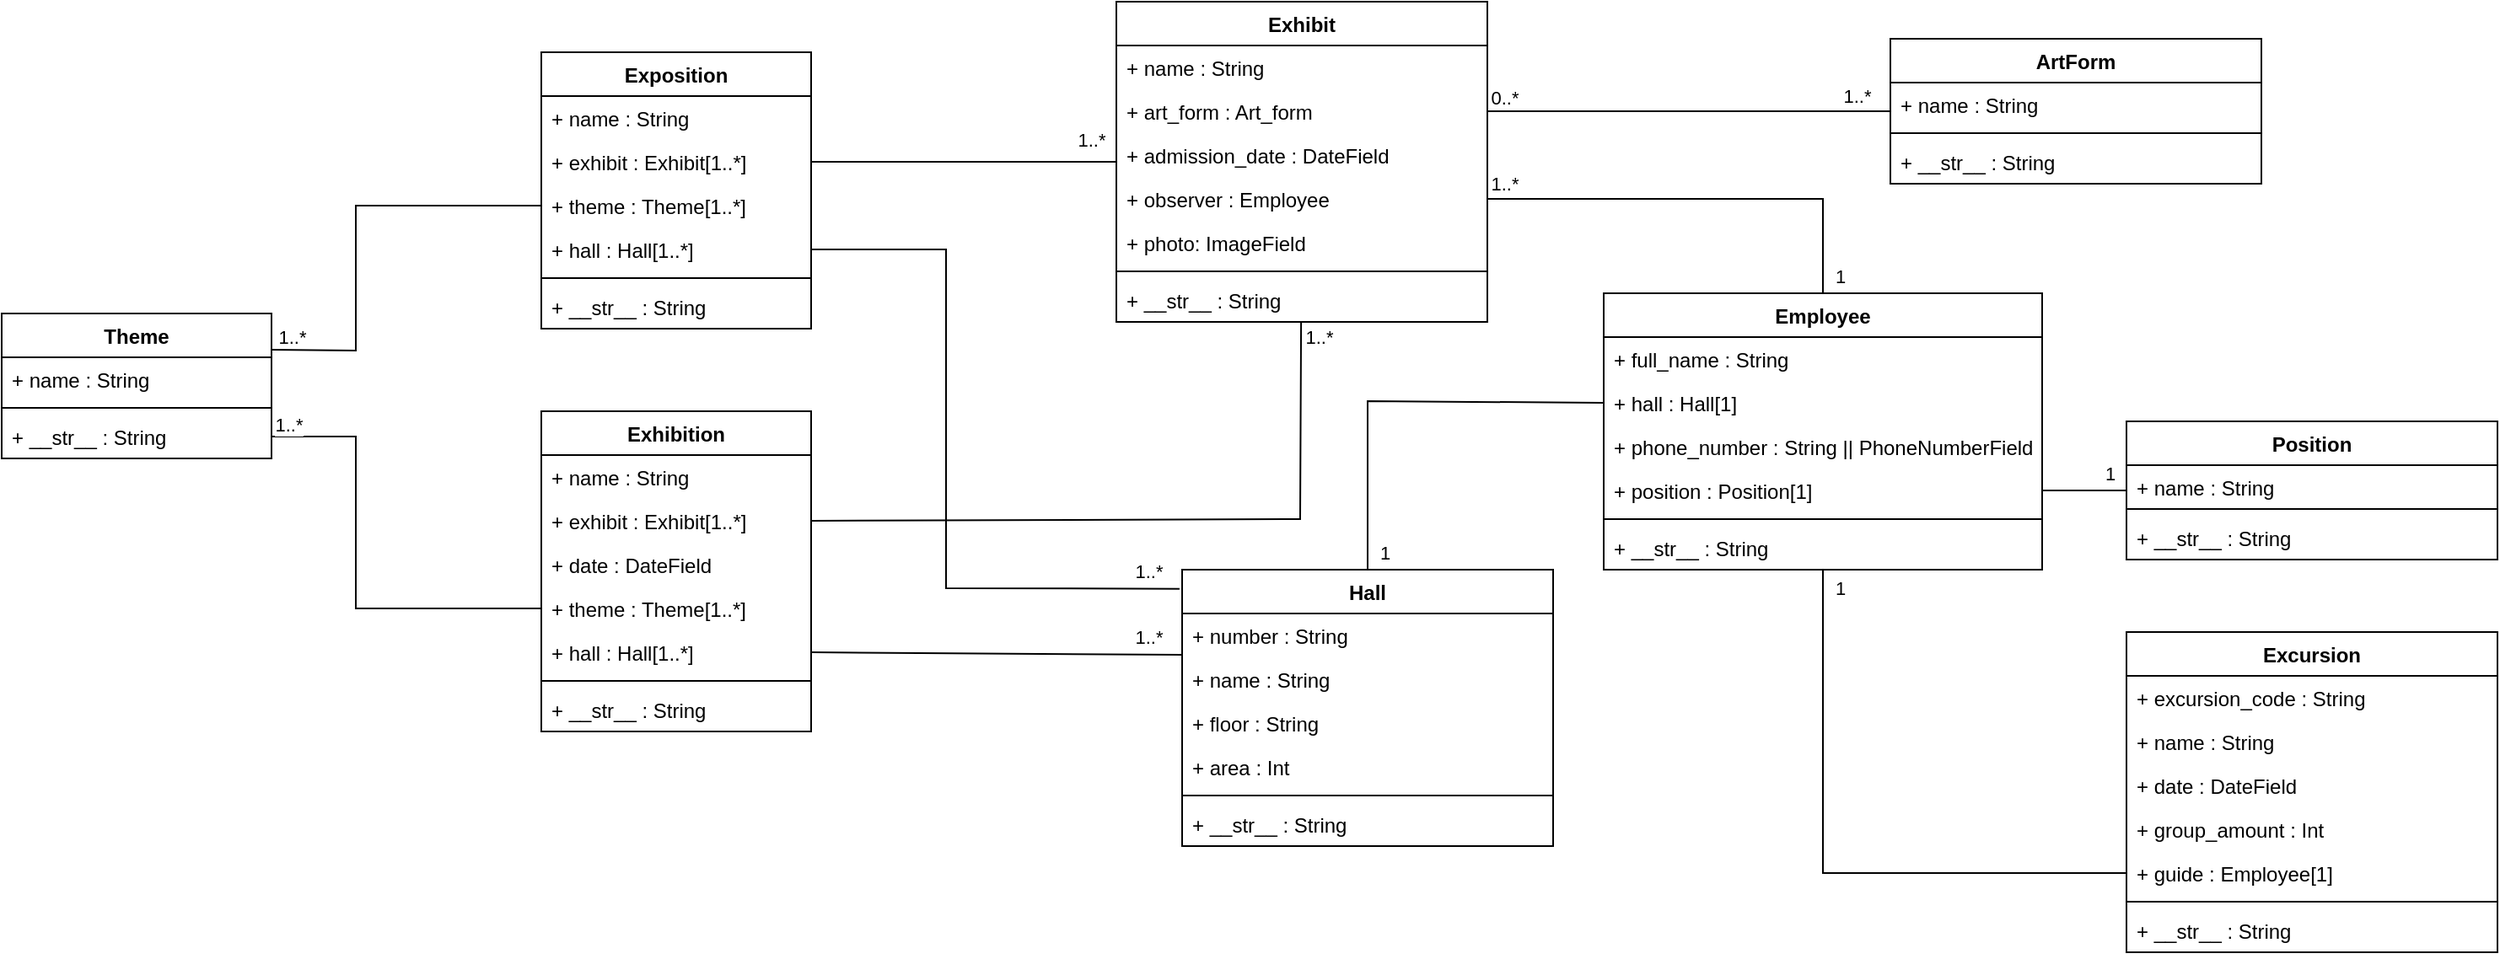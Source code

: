 <mxfile version="21.1.2" type="device">
  <diagram id="C5RBs43oDa-KdzZeNtuy" name="Page-1">
    <mxGraphModel dx="2219" dy="514" grid="1" gridSize="10" guides="1" tooltips="1" connect="1" arrows="1" fold="1" page="1" pageScale="1" pageWidth="827" pageHeight="1169" math="0" shadow="0">
      <root>
        <mxCell id="WIyWlLk6GJQsqaUBKTNV-0" />
        <mxCell id="WIyWlLk6GJQsqaUBKTNV-1" parent="WIyWlLk6GJQsqaUBKTNV-0" />
        <mxCell id="G2lNMbWsylCMw-MZikfE-0" value="Exhibit" style="swimlane;fontStyle=1;align=center;verticalAlign=top;childLayout=stackLayout;horizontal=1;startSize=26;horizontalStack=0;resizeParent=1;resizeParentMax=0;resizeLast=0;collapsible=1;marginBottom=0;whiteSpace=wrap;html=1;" vertex="1" parent="WIyWlLk6GJQsqaUBKTNV-1">
          <mxGeometry x="21" y="13" width="220" height="190" as="geometry" />
        </mxCell>
        <mxCell id="G2lNMbWsylCMw-MZikfE-1" value="+ name : String" style="text;strokeColor=none;fillColor=none;align=left;verticalAlign=top;spacingLeft=4;spacingRight=4;overflow=hidden;rotatable=0;points=[[0,0.5],[1,0.5]];portConstraint=eastwest;whiteSpace=wrap;html=1;" vertex="1" parent="G2lNMbWsylCMw-MZikfE-0">
          <mxGeometry y="26" width="220" height="26" as="geometry" />
        </mxCell>
        <mxCell id="G2lNMbWsylCMw-MZikfE-4" value="+ art_form : Art_form" style="text;strokeColor=none;fillColor=none;align=left;verticalAlign=top;spacingLeft=4;spacingRight=4;overflow=hidden;rotatable=0;points=[[0,0.5],[1,0.5]];portConstraint=eastwest;whiteSpace=wrap;html=1;" vertex="1" parent="G2lNMbWsylCMw-MZikfE-0">
          <mxGeometry y="52" width="220" height="26" as="geometry" />
        </mxCell>
        <mxCell id="G2lNMbWsylCMw-MZikfE-5" value="+ admission_date : DateField" style="text;strokeColor=none;fillColor=none;align=left;verticalAlign=top;spacingLeft=4;spacingRight=4;overflow=hidden;rotatable=0;points=[[0,0.5],[1,0.5]];portConstraint=eastwest;whiteSpace=wrap;html=1;" vertex="1" parent="G2lNMbWsylCMw-MZikfE-0">
          <mxGeometry y="78" width="220" height="26" as="geometry" />
        </mxCell>
        <mxCell id="G2lNMbWsylCMw-MZikfE-6" value="+&amp;nbsp;observer : Employee" style="text;strokeColor=none;fillColor=none;align=left;verticalAlign=top;spacingLeft=4;spacingRight=4;overflow=hidden;rotatable=0;points=[[0,0.5],[1,0.5]];portConstraint=eastwest;whiteSpace=wrap;html=1;" vertex="1" parent="G2lNMbWsylCMw-MZikfE-0">
          <mxGeometry y="104" width="220" height="26" as="geometry" />
        </mxCell>
        <mxCell id="G2lNMbWsylCMw-MZikfE-82" value="+ photo: ImageField" style="text;strokeColor=none;fillColor=none;align=left;verticalAlign=top;spacingLeft=4;spacingRight=4;overflow=hidden;rotatable=0;points=[[0,0.5],[1,0.5]];portConstraint=eastwest;whiteSpace=wrap;html=1;" vertex="1" parent="G2lNMbWsylCMw-MZikfE-0">
          <mxGeometry y="130" width="220" height="26" as="geometry" />
        </mxCell>
        <mxCell id="G2lNMbWsylCMw-MZikfE-2" value="" style="line;strokeWidth=1;fillColor=none;align=left;verticalAlign=middle;spacingTop=-1;spacingLeft=3;spacingRight=3;rotatable=0;labelPosition=right;points=[];portConstraint=eastwest;strokeColor=inherit;" vertex="1" parent="G2lNMbWsylCMw-MZikfE-0">
          <mxGeometry y="156" width="220" height="8" as="geometry" />
        </mxCell>
        <mxCell id="G2lNMbWsylCMw-MZikfE-3" value="+ __str__ : String" style="text;strokeColor=none;fillColor=none;align=left;verticalAlign=top;spacingLeft=4;spacingRight=4;overflow=hidden;rotatable=0;points=[[0,0.5],[1,0.5]];portConstraint=eastwest;whiteSpace=wrap;html=1;" vertex="1" parent="G2lNMbWsylCMw-MZikfE-0">
          <mxGeometry y="164" width="220" height="26" as="geometry" />
        </mxCell>
        <mxCell id="G2lNMbWsylCMw-MZikfE-7" value="Employee" style="swimlane;fontStyle=1;align=center;verticalAlign=top;childLayout=stackLayout;horizontal=1;startSize=26;horizontalStack=0;resizeParent=1;resizeParentMax=0;resizeLast=0;collapsible=1;marginBottom=0;whiteSpace=wrap;html=1;" vertex="1" parent="WIyWlLk6GJQsqaUBKTNV-1">
          <mxGeometry x="310" y="186" width="260" height="164" as="geometry" />
        </mxCell>
        <mxCell id="G2lNMbWsylCMw-MZikfE-8" value="+ full_name : String" style="text;strokeColor=none;fillColor=none;align=left;verticalAlign=top;spacingLeft=4;spacingRight=4;overflow=hidden;rotatable=0;points=[[0,0.5],[1,0.5]];portConstraint=eastwest;whiteSpace=wrap;html=1;" vertex="1" parent="G2lNMbWsylCMw-MZikfE-7">
          <mxGeometry y="26" width="260" height="26" as="geometry" />
        </mxCell>
        <mxCell id="G2lNMbWsylCMw-MZikfE-9" value="+ hall : Hall[1]" style="text;strokeColor=none;fillColor=none;align=left;verticalAlign=top;spacingLeft=4;spacingRight=4;overflow=hidden;rotatable=0;points=[[0,0.5],[1,0.5]];portConstraint=eastwest;whiteSpace=wrap;html=1;" vertex="1" parent="G2lNMbWsylCMw-MZikfE-7">
          <mxGeometry y="52" width="260" height="26" as="geometry" />
        </mxCell>
        <mxCell id="G2lNMbWsylCMw-MZikfE-10" value="+ phone_number : String ||&amp;nbsp;PhoneNumberField" style="text;strokeColor=none;fillColor=none;align=left;verticalAlign=top;spacingLeft=4;spacingRight=4;overflow=hidden;rotatable=0;points=[[0,0.5],[1,0.5]];portConstraint=eastwest;whiteSpace=wrap;html=1;" vertex="1" parent="G2lNMbWsylCMw-MZikfE-7">
          <mxGeometry y="78" width="260" height="26" as="geometry" />
        </mxCell>
        <mxCell id="G2lNMbWsylCMw-MZikfE-11" value="+ position : Position[1]" style="text;strokeColor=none;fillColor=none;align=left;verticalAlign=top;spacingLeft=4;spacingRight=4;overflow=hidden;rotatable=0;points=[[0,0.5],[1,0.5]];portConstraint=eastwest;whiteSpace=wrap;html=1;" vertex="1" parent="G2lNMbWsylCMw-MZikfE-7">
          <mxGeometry y="104" width="260" height="26" as="geometry" />
        </mxCell>
        <mxCell id="G2lNMbWsylCMw-MZikfE-12" value="" style="line;strokeWidth=1;fillColor=none;align=left;verticalAlign=middle;spacingTop=-1;spacingLeft=3;spacingRight=3;rotatable=0;labelPosition=right;points=[];portConstraint=eastwest;strokeColor=inherit;" vertex="1" parent="G2lNMbWsylCMw-MZikfE-7">
          <mxGeometry y="130" width="260" height="8" as="geometry" />
        </mxCell>
        <mxCell id="G2lNMbWsylCMw-MZikfE-13" value="+ __str__ : String" style="text;strokeColor=none;fillColor=none;align=left;verticalAlign=top;spacingLeft=4;spacingRight=4;overflow=hidden;rotatable=0;points=[[0,0.5],[1,0.5]];portConstraint=eastwest;whiteSpace=wrap;html=1;" vertex="1" parent="G2lNMbWsylCMw-MZikfE-7">
          <mxGeometry y="138" width="260" height="26" as="geometry" />
        </mxCell>
        <mxCell id="G2lNMbWsylCMw-MZikfE-14" value="Hall" style="swimlane;fontStyle=1;align=center;verticalAlign=top;childLayout=stackLayout;horizontal=1;startSize=26;horizontalStack=0;resizeParent=1;resizeParentMax=0;resizeLast=0;collapsible=1;marginBottom=0;whiteSpace=wrap;html=1;" vertex="1" parent="WIyWlLk6GJQsqaUBKTNV-1">
          <mxGeometry x="60" y="350" width="220" height="164" as="geometry" />
        </mxCell>
        <mxCell id="G2lNMbWsylCMw-MZikfE-16" value="+ number : String" style="text;strokeColor=none;fillColor=none;align=left;verticalAlign=top;spacingLeft=4;spacingRight=4;overflow=hidden;rotatable=0;points=[[0,0.5],[1,0.5]];portConstraint=eastwest;whiteSpace=wrap;html=1;" vertex="1" parent="G2lNMbWsylCMw-MZikfE-14">
          <mxGeometry y="26" width="220" height="26" as="geometry" />
        </mxCell>
        <mxCell id="G2lNMbWsylCMw-MZikfE-15" value="+ name : String" style="text;strokeColor=none;fillColor=none;align=left;verticalAlign=top;spacingLeft=4;spacingRight=4;overflow=hidden;rotatable=0;points=[[0,0.5],[1,0.5]];portConstraint=eastwest;whiteSpace=wrap;html=1;" vertex="1" parent="G2lNMbWsylCMw-MZikfE-14">
          <mxGeometry y="52" width="220" height="26" as="geometry" />
        </mxCell>
        <mxCell id="G2lNMbWsylCMw-MZikfE-17" value="+ floor : String" style="text;strokeColor=none;fillColor=none;align=left;verticalAlign=top;spacingLeft=4;spacingRight=4;overflow=hidden;rotatable=0;points=[[0,0.5],[1,0.5]];portConstraint=eastwest;whiteSpace=wrap;html=1;" vertex="1" parent="G2lNMbWsylCMw-MZikfE-14">
          <mxGeometry y="78" width="220" height="26" as="geometry" />
        </mxCell>
        <mxCell id="G2lNMbWsylCMw-MZikfE-18" value="+&amp;nbsp;area : Int" style="text;strokeColor=none;fillColor=none;align=left;verticalAlign=top;spacingLeft=4;spacingRight=4;overflow=hidden;rotatable=0;points=[[0,0.5],[1,0.5]];portConstraint=eastwest;whiteSpace=wrap;html=1;" vertex="1" parent="G2lNMbWsylCMw-MZikfE-14">
          <mxGeometry y="104" width="220" height="26" as="geometry" />
        </mxCell>
        <mxCell id="G2lNMbWsylCMw-MZikfE-19" value="" style="line;strokeWidth=1;fillColor=none;align=left;verticalAlign=middle;spacingTop=-1;spacingLeft=3;spacingRight=3;rotatable=0;labelPosition=right;points=[];portConstraint=eastwest;strokeColor=inherit;" vertex="1" parent="G2lNMbWsylCMw-MZikfE-14">
          <mxGeometry y="130" width="220" height="8" as="geometry" />
        </mxCell>
        <mxCell id="G2lNMbWsylCMw-MZikfE-20" value="+ __str__ : String" style="text;strokeColor=none;fillColor=none;align=left;verticalAlign=top;spacingLeft=4;spacingRight=4;overflow=hidden;rotatable=0;points=[[0,0.5],[1,0.5]];portConstraint=eastwest;whiteSpace=wrap;html=1;" vertex="1" parent="G2lNMbWsylCMw-MZikfE-14">
          <mxGeometry y="138" width="220" height="26" as="geometry" />
        </mxCell>
        <mxCell id="G2lNMbWsylCMw-MZikfE-21" value="Excursion" style="swimlane;fontStyle=1;align=center;verticalAlign=top;childLayout=stackLayout;horizontal=1;startSize=26;horizontalStack=0;resizeParent=1;resizeParentMax=0;resizeLast=0;collapsible=1;marginBottom=0;whiteSpace=wrap;html=1;" vertex="1" parent="WIyWlLk6GJQsqaUBKTNV-1">
          <mxGeometry x="620" y="387" width="220" height="190" as="geometry" />
        </mxCell>
        <mxCell id="G2lNMbWsylCMw-MZikfE-22" value="+ excursion_code : String" style="text;strokeColor=none;fillColor=none;align=left;verticalAlign=top;spacingLeft=4;spacingRight=4;overflow=hidden;rotatable=0;points=[[0,0.5],[1,0.5]];portConstraint=eastwest;whiteSpace=wrap;html=1;" vertex="1" parent="G2lNMbWsylCMw-MZikfE-21">
          <mxGeometry y="26" width="220" height="26" as="geometry" />
        </mxCell>
        <mxCell id="G2lNMbWsylCMw-MZikfE-23" value="+ name : String" style="text;strokeColor=none;fillColor=none;align=left;verticalAlign=top;spacingLeft=4;spacingRight=4;overflow=hidden;rotatable=0;points=[[0,0.5],[1,0.5]];portConstraint=eastwest;whiteSpace=wrap;html=1;" vertex="1" parent="G2lNMbWsylCMw-MZikfE-21">
          <mxGeometry y="52" width="220" height="26" as="geometry" />
        </mxCell>
        <mxCell id="G2lNMbWsylCMw-MZikfE-24" value="+ date : DateField" style="text;strokeColor=none;fillColor=none;align=left;verticalAlign=top;spacingLeft=4;spacingRight=4;overflow=hidden;rotatable=0;points=[[0,0.5],[1,0.5]];portConstraint=eastwest;whiteSpace=wrap;html=1;" vertex="1" parent="G2lNMbWsylCMw-MZikfE-21">
          <mxGeometry y="78" width="220" height="26" as="geometry" />
        </mxCell>
        <mxCell id="G2lNMbWsylCMw-MZikfE-25" value="+ group_amount : Int" style="text;strokeColor=none;fillColor=none;align=left;verticalAlign=top;spacingLeft=4;spacingRight=4;overflow=hidden;rotatable=0;points=[[0,0.5],[1,0.5]];portConstraint=eastwest;whiteSpace=wrap;html=1;" vertex="1" parent="G2lNMbWsylCMw-MZikfE-21">
          <mxGeometry y="104" width="220" height="26" as="geometry" />
        </mxCell>
        <mxCell id="G2lNMbWsylCMw-MZikfE-103" value="+ guide : Employee[1]" style="text;strokeColor=none;fillColor=none;align=left;verticalAlign=top;spacingLeft=4;spacingRight=4;overflow=hidden;rotatable=0;points=[[0,0.5],[1,0.5]];portConstraint=eastwest;whiteSpace=wrap;html=1;" vertex="1" parent="G2lNMbWsylCMw-MZikfE-21">
          <mxGeometry y="130" width="220" height="26" as="geometry" />
        </mxCell>
        <mxCell id="G2lNMbWsylCMw-MZikfE-26" value="" style="line;strokeWidth=1;fillColor=none;align=left;verticalAlign=middle;spacingTop=-1;spacingLeft=3;spacingRight=3;rotatable=0;labelPosition=right;points=[];portConstraint=eastwest;strokeColor=inherit;" vertex="1" parent="G2lNMbWsylCMw-MZikfE-21">
          <mxGeometry y="156" width="220" height="8" as="geometry" />
        </mxCell>
        <mxCell id="G2lNMbWsylCMw-MZikfE-27" value="+ __str__ : String" style="text;strokeColor=none;fillColor=none;align=left;verticalAlign=top;spacingLeft=4;spacingRight=4;overflow=hidden;rotatable=0;points=[[0,0.5],[1,0.5]];portConstraint=eastwest;whiteSpace=wrap;html=1;" vertex="1" parent="G2lNMbWsylCMw-MZikfE-21">
          <mxGeometry y="164" width="220" height="26" as="geometry" />
        </mxCell>
        <mxCell id="G2lNMbWsylCMw-MZikfE-28" value="ArtForm" style="swimlane;fontStyle=1;align=center;verticalAlign=top;childLayout=stackLayout;horizontal=1;startSize=26;horizontalStack=0;resizeParent=1;resizeParentMax=0;resizeLast=0;collapsible=1;marginBottom=0;whiteSpace=wrap;html=1;" vertex="1" parent="WIyWlLk6GJQsqaUBKTNV-1">
          <mxGeometry x="480" y="35" width="220" height="86" as="geometry" />
        </mxCell>
        <mxCell id="G2lNMbWsylCMw-MZikfE-29" value="+ name : String" style="text;strokeColor=none;fillColor=none;align=left;verticalAlign=top;spacingLeft=4;spacingRight=4;overflow=hidden;rotatable=0;points=[[0,0.5],[1,0.5]];portConstraint=eastwest;whiteSpace=wrap;html=1;" vertex="1" parent="G2lNMbWsylCMw-MZikfE-28">
          <mxGeometry y="26" width="220" height="26" as="geometry" />
        </mxCell>
        <mxCell id="G2lNMbWsylCMw-MZikfE-33" value="" style="line;strokeWidth=1;fillColor=none;align=left;verticalAlign=middle;spacingTop=-1;spacingLeft=3;spacingRight=3;rotatable=0;labelPosition=right;points=[];portConstraint=eastwest;strokeColor=inherit;" vertex="1" parent="G2lNMbWsylCMw-MZikfE-28">
          <mxGeometry y="52" width="220" height="8" as="geometry" />
        </mxCell>
        <mxCell id="G2lNMbWsylCMw-MZikfE-34" value="+ __str__ : String" style="text;strokeColor=none;fillColor=none;align=left;verticalAlign=top;spacingLeft=4;spacingRight=4;overflow=hidden;rotatable=0;points=[[0,0.5],[1,0.5]];portConstraint=eastwest;whiteSpace=wrap;html=1;" vertex="1" parent="G2lNMbWsylCMw-MZikfE-28">
          <mxGeometry y="60" width="220" height="26" as="geometry" />
        </mxCell>
        <mxCell id="G2lNMbWsylCMw-MZikfE-35" value="Position" style="swimlane;fontStyle=1;align=center;verticalAlign=top;childLayout=stackLayout;horizontal=1;startSize=26;horizontalStack=0;resizeParent=1;resizeParentMax=0;resizeLast=0;collapsible=1;marginBottom=0;whiteSpace=wrap;html=1;" vertex="1" parent="WIyWlLk6GJQsqaUBKTNV-1">
          <mxGeometry x="620" y="262" width="220" height="82" as="geometry" />
        </mxCell>
        <mxCell id="G2lNMbWsylCMw-MZikfE-37" value="+ name : String" style="text;strokeColor=none;fillColor=none;align=left;verticalAlign=top;spacingLeft=4;spacingRight=4;overflow=hidden;rotatable=0;points=[[0,0.5],[1,0.5]];portConstraint=eastwest;whiteSpace=wrap;html=1;" vertex="1" parent="G2lNMbWsylCMw-MZikfE-35">
          <mxGeometry y="26" width="220" height="22" as="geometry" />
        </mxCell>
        <mxCell id="G2lNMbWsylCMw-MZikfE-40" value="" style="line;strokeWidth=1;fillColor=none;align=left;verticalAlign=middle;spacingTop=-1;spacingLeft=3;spacingRight=3;rotatable=0;labelPosition=right;points=[];portConstraint=eastwest;strokeColor=inherit;" vertex="1" parent="G2lNMbWsylCMw-MZikfE-35">
          <mxGeometry y="48" width="220" height="8" as="geometry" />
        </mxCell>
        <mxCell id="G2lNMbWsylCMw-MZikfE-41" value="+ __str__ : String" style="text;strokeColor=none;fillColor=none;align=left;verticalAlign=top;spacingLeft=4;spacingRight=4;overflow=hidden;rotatable=0;points=[[0,0.5],[1,0.5]];portConstraint=eastwest;whiteSpace=wrap;html=1;" vertex="1" parent="G2lNMbWsylCMw-MZikfE-35">
          <mxGeometry y="56" width="220" height="26" as="geometry" />
        </mxCell>
        <mxCell id="G2lNMbWsylCMw-MZikfE-42" value="" style="endArrow=none;html=1;rounded=0;exitX=1;exitY=0.5;exitDx=0;exitDy=0;" edge="1" parent="WIyWlLk6GJQsqaUBKTNV-1" source="G2lNMbWsylCMw-MZikfE-11" target="G2lNMbWsylCMw-MZikfE-35">
          <mxGeometry width="50" height="50" relative="1" as="geometry">
            <mxPoint x="640" y="230" as="sourcePoint" />
            <mxPoint x="690" y="180" as="targetPoint" />
          </mxGeometry>
        </mxCell>
        <mxCell id="G2lNMbWsylCMw-MZikfE-44" value="1" style="edgeLabel;html=1;align=center;verticalAlign=middle;resizable=0;points=[];" vertex="1" connectable="0" parent="G2lNMbWsylCMw-MZikfE-42">
          <mxGeometry x="0.634" y="1" relative="1" as="geometry">
            <mxPoint x="-1" y="-9" as="offset" />
          </mxGeometry>
        </mxCell>
        <mxCell id="G2lNMbWsylCMw-MZikfE-45" value="" style="endArrow=none;html=1;rounded=0;entryX=0;entryY=0.5;entryDx=0;entryDy=0;exitX=0.5;exitY=0;exitDx=0;exitDy=0;" edge="1" parent="WIyWlLk6GJQsqaUBKTNV-1" source="G2lNMbWsylCMw-MZikfE-14" target="G2lNMbWsylCMw-MZikfE-9">
          <mxGeometry width="50" height="50" relative="1" as="geometry">
            <mxPoint x="60" y="320" as="sourcePoint" />
            <mxPoint x="110" y="270" as="targetPoint" />
            <Array as="points">
              <mxPoint x="170" y="250" />
            </Array>
          </mxGeometry>
        </mxCell>
        <mxCell id="G2lNMbWsylCMw-MZikfE-49" value="1" style="edgeLabel;html=1;align=center;verticalAlign=middle;resizable=0;points=[];" vertex="1" connectable="0" parent="G2lNMbWsylCMw-MZikfE-45">
          <mxGeometry x="-0.915" y="1" relative="1" as="geometry">
            <mxPoint x="11" as="offset" />
          </mxGeometry>
        </mxCell>
        <mxCell id="G2lNMbWsylCMw-MZikfE-50" value="" style="endArrow=none;html=1;rounded=0;exitX=1;exitY=0.5;exitDx=0;exitDy=0;" edge="1" parent="WIyWlLk6GJQsqaUBKTNV-1" source="G2lNMbWsylCMw-MZikfE-6" target="G2lNMbWsylCMw-MZikfE-7">
          <mxGeometry width="50" height="50" relative="1" as="geometry">
            <mxPoint x="370" y="130" as="sourcePoint" />
            <mxPoint x="420" y="80" as="targetPoint" />
            <Array as="points">
              <mxPoint x="440" y="130" />
            </Array>
          </mxGeometry>
        </mxCell>
        <mxCell id="G2lNMbWsylCMw-MZikfE-101" value="1..*" style="edgeLabel;html=1;align=center;verticalAlign=middle;resizable=0;points=[];" vertex="1" connectable="0" parent="G2lNMbWsylCMw-MZikfE-50">
          <mxGeometry x="-0.924" y="1" relative="1" as="geometry">
            <mxPoint y="-8" as="offset" />
          </mxGeometry>
        </mxCell>
        <mxCell id="G2lNMbWsylCMw-MZikfE-102" value="1" style="edgeLabel;html=1;align=center;verticalAlign=middle;resizable=0;points=[];" vertex="1" connectable="0" parent="G2lNMbWsylCMw-MZikfE-50">
          <mxGeometry x="0.92" relative="1" as="geometry">
            <mxPoint x="10" as="offset" />
          </mxGeometry>
        </mxCell>
        <mxCell id="G2lNMbWsylCMw-MZikfE-51" value="" style="endArrow=none;html=1;rounded=0;exitX=1;exitY=0.5;exitDx=0;exitDy=0;" edge="1" parent="WIyWlLk6GJQsqaUBKTNV-1" source="G2lNMbWsylCMw-MZikfE-4" target="G2lNMbWsylCMw-MZikfE-28">
          <mxGeometry width="50" height="50" relative="1" as="geometry">
            <mxPoint x="390" y="90" as="sourcePoint" />
            <mxPoint x="440" y="40" as="targetPoint" />
          </mxGeometry>
        </mxCell>
        <mxCell id="G2lNMbWsylCMw-MZikfE-52" value="1..*" style="edgeLabel;html=1;align=center;verticalAlign=middle;resizable=0;points=[];" vertex="1" connectable="0" parent="G2lNMbWsylCMw-MZikfE-51">
          <mxGeometry x="0.901" relative="1" as="geometry">
            <mxPoint x="-8" y="-9" as="offset" />
          </mxGeometry>
        </mxCell>
        <mxCell id="G2lNMbWsylCMw-MZikfE-53" value="0..*" style="edgeLabel;html=1;align=center;verticalAlign=middle;resizable=0;points=[];" vertex="1" connectable="0" parent="G2lNMbWsylCMw-MZikfE-51">
          <mxGeometry x="-0.917" relative="1" as="geometry">
            <mxPoint y="-8" as="offset" />
          </mxGeometry>
        </mxCell>
        <mxCell id="G2lNMbWsylCMw-MZikfE-54" value="Exposition" style="swimlane;fontStyle=1;align=center;verticalAlign=top;childLayout=stackLayout;horizontal=1;startSize=26;horizontalStack=0;resizeParent=1;resizeParentMax=0;resizeLast=0;collapsible=1;marginBottom=0;whiteSpace=wrap;html=1;" vertex="1" parent="WIyWlLk6GJQsqaUBKTNV-1">
          <mxGeometry x="-320" y="43" width="160" height="164" as="geometry" />
        </mxCell>
        <mxCell id="G2lNMbWsylCMw-MZikfE-69" value="+ name : String" style="text;strokeColor=none;fillColor=none;align=left;verticalAlign=top;spacingLeft=4;spacingRight=4;overflow=hidden;rotatable=0;points=[[0,0.5],[1,0.5]];portConstraint=eastwest;whiteSpace=wrap;html=1;" vertex="1" parent="G2lNMbWsylCMw-MZikfE-54">
          <mxGeometry y="26" width="160" height="26" as="geometry" />
        </mxCell>
        <mxCell id="G2lNMbWsylCMw-MZikfE-83" value="+ exhibit :&amp;nbsp;Exhibit[1..*]" style="text;strokeColor=none;fillColor=none;align=left;verticalAlign=top;spacingLeft=4;spacingRight=4;overflow=hidden;rotatable=0;points=[[0,0.5],[1,0.5]];portConstraint=eastwest;whiteSpace=wrap;html=1;" vertex="1" parent="G2lNMbWsylCMw-MZikfE-54">
          <mxGeometry y="52" width="160" height="26" as="geometry" />
        </mxCell>
        <mxCell id="G2lNMbWsylCMw-MZikfE-74" value="+ theme : Theme[1..*]" style="text;strokeColor=none;fillColor=none;align=left;verticalAlign=top;spacingLeft=4;spacingRight=4;overflow=hidden;rotatable=0;points=[[0,0.5],[1,0.5]];portConstraint=eastwest;whiteSpace=wrap;html=1;" vertex="1" parent="G2lNMbWsylCMw-MZikfE-54">
          <mxGeometry y="78" width="160" height="26" as="geometry" />
        </mxCell>
        <mxCell id="G2lNMbWsylCMw-MZikfE-70" value="+ hall : Hall[1..*]" style="text;strokeColor=none;fillColor=none;align=left;verticalAlign=top;spacingLeft=4;spacingRight=4;overflow=hidden;rotatable=0;points=[[0,0.5],[1,0.5]];portConstraint=eastwest;whiteSpace=wrap;html=1;" vertex="1" parent="G2lNMbWsylCMw-MZikfE-54">
          <mxGeometry y="104" width="160" height="26" as="geometry" />
        </mxCell>
        <mxCell id="G2lNMbWsylCMw-MZikfE-56" value="" style="line;strokeWidth=1;fillColor=none;align=left;verticalAlign=middle;spacingTop=-1;spacingLeft=3;spacingRight=3;rotatable=0;labelPosition=right;points=[];portConstraint=eastwest;strokeColor=inherit;" vertex="1" parent="G2lNMbWsylCMw-MZikfE-54">
          <mxGeometry y="130" width="160" height="8" as="geometry" />
        </mxCell>
        <mxCell id="G2lNMbWsylCMw-MZikfE-81" value="+ __str__ : String" style="text;strokeColor=none;fillColor=none;align=left;verticalAlign=top;spacingLeft=4;spacingRight=4;overflow=hidden;rotatable=0;points=[[0,0.5],[1,0.5]];portConstraint=eastwest;whiteSpace=wrap;html=1;" vertex="1" parent="G2lNMbWsylCMw-MZikfE-54">
          <mxGeometry y="138" width="160" height="26" as="geometry" />
        </mxCell>
        <mxCell id="G2lNMbWsylCMw-MZikfE-58" value="Exhibition" style="swimlane;fontStyle=1;align=center;verticalAlign=top;childLayout=stackLayout;horizontal=1;startSize=26;horizontalStack=0;resizeParent=1;resizeParentMax=0;resizeLast=0;collapsible=1;marginBottom=0;whiteSpace=wrap;html=1;" vertex="1" parent="WIyWlLk6GJQsqaUBKTNV-1">
          <mxGeometry x="-320" y="256" width="160" height="190" as="geometry" />
        </mxCell>
        <mxCell id="G2lNMbWsylCMw-MZikfE-71" value="+ name : String" style="text;strokeColor=none;fillColor=none;align=left;verticalAlign=top;spacingLeft=4;spacingRight=4;overflow=hidden;rotatable=0;points=[[0,0.5],[1,0.5]];portConstraint=eastwest;whiteSpace=wrap;html=1;" vertex="1" parent="G2lNMbWsylCMw-MZikfE-58">
          <mxGeometry y="26" width="160" height="26" as="geometry" />
        </mxCell>
        <mxCell id="G2lNMbWsylCMw-MZikfE-85" value="+ exhibit :&amp;nbsp;Exhibit[1..*]" style="text;strokeColor=none;fillColor=none;align=left;verticalAlign=top;spacingLeft=4;spacingRight=4;overflow=hidden;rotatable=0;points=[[0,0.5],[1,0.5]];portConstraint=eastwest;whiteSpace=wrap;html=1;" vertex="1" parent="G2lNMbWsylCMw-MZikfE-58">
          <mxGeometry y="52" width="160" height="26" as="geometry" />
        </mxCell>
        <mxCell id="G2lNMbWsylCMw-MZikfE-73" value="+ date : DateField" style="text;strokeColor=none;fillColor=none;align=left;verticalAlign=top;spacingLeft=4;spacingRight=4;overflow=hidden;rotatable=0;points=[[0,0.5],[1,0.5]];portConstraint=eastwest;whiteSpace=wrap;html=1;" vertex="1" parent="G2lNMbWsylCMw-MZikfE-58">
          <mxGeometry y="78" width="160" height="26" as="geometry" />
        </mxCell>
        <mxCell id="G2lNMbWsylCMw-MZikfE-75" value="+ theme : Theme[1..*]" style="text;strokeColor=none;fillColor=none;align=left;verticalAlign=top;spacingLeft=4;spacingRight=4;overflow=hidden;rotatable=0;points=[[0,0.5],[1,0.5]];portConstraint=eastwest;whiteSpace=wrap;html=1;" vertex="1" parent="G2lNMbWsylCMw-MZikfE-58">
          <mxGeometry y="104" width="160" height="26" as="geometry" />
        </mxCell>
        <mxCell id="G2lNMbWsylCMw-MZikfE-72" value="+ hall : Hall[1..*]" style="text;strokeColor=none;fillColor=none;align=left;verticalAlign=top;spacingLeft=4;spacingRight=4;overflow=hidden;rotatable=0;points=[[0,0.5],[1,0.5]];portConstraint=eastwest;whiteSpace=wrap;html=1;" vertex="1" parent="G2lNMbWsylCMw-MZikfE-58">
          <mxGeometry y="130" width="160" height="26" as="geometry" />
        </mxCell>
        <mxCell id="G2lNMbWsylCMw-MZikfE-60" value="" style="line;strokeWidth=1;fillColor=none;align=left;verticalAlign=middle;spacingTop=-1;spacingLeft=3;spacingRight=3;rotatable=0;labelPosition=right;points=[];portConstraint=eastwest;strokeColor=inherit;" vertex="1" parent="G2lNMbWsylCMw-MZikfE-58">
          <mxGeometry y="156" width="160" height="8" as="geometry" />
        </mxCell>
        <mxCell id="G2lNMbWsylCMw-MZikfE-63" value="+ __str__ : String" style="text;strokeColor=none;fillColor=none;align=left;verticalAlign=top;spacingLeft=4;spacingRight=4;overflow=hidden;rotatable=0;points=[[0,0.5],[1,0.5]];portConstraint=eastwest;whiteSpace=wrap;html=1;" vertex="1" parent="G2lNMbWsylCMw-MZikfE-58">
          <mxGeometry y="164" width="160" height="26" as="geometry" />
        </mxCell>
        <mxCell id="G2lNMbWsylCMw-MZikfE-76" value="Theme" style="swimlane;fontStyle=1;align=center;verticalAlign=top;childLayout=stackLayout;horizontal=1;startSize=26;horizontalStack=0;resizeParent=1;resizeParentMax=0;resizeLast=0;collapsible=1;marginBottom=0;whiteSpace=wrap;html=1;" vertex="1" parent="WIyWlLk6GJQsqaUBKTNV-1">
          <mxGeometry x="-640" y="198" width="160" height="86" as="geometry" />
        </mxCell>
        <mxCell id="G2lNMbWsylCMw-MZikfE-80" value="+ name : String" style="text;strokeColor=none;fillColor=none;align=left;verticalAlign=top;spacingLeft=4;spacingRight=4;overflow=hidden;rotatable=0;points=[[0,0.5],[1,0.5]];portConstraint=eastwest;whiteSpace=wrap;html=1;" vertex="1" parent="G2lNMbWsylCMw-MZikfE-76">
          <mxGeometry y="26" width="160" height="26" as="geometry" />
        </mxCell>
        <mxCell id="G2lNMbWsylCMw-MZikfE-78" value="" style="line;strokeWidth=1;fillColor=none;align=left;verticalAlign=middle;spacingTop=-1;spacingLeft=3;spacingRight=3;rotatable=0;labelPosition=right;points=[];portConstraint=eastwest;strokeColor=inherit;" vertex="1" parent="G2lNMbWsylCMw-MZikfE-76">
          <mxGeometry y="52" width="160" height="8" as="geometry" />
        </mxCell>
        <mxCell id="G2lNMbWsylCMw-MZikfE-62" value="+ __str__ : String" style="text;strokeColor=none;fillColor=none;align=left;verticalAlign=top;spacingLeft=4;spacingRight=4;overflow=hidden;rotatable=0;points=[[0,0.5],[1,0.5]];portConstraint=eastwest;whiteSpace=wrap;html=1;" vertex="1" parent="G2lNMbWsylCMw-MZikfE-76">
          <mxGeometry y="60" width="160" height="26" as="geometry" />
        </mxCell>
        <mxCell id="G2lNMbWsylCMw-MZikfE-86" value="" style="endArrow=none;html=1;rounded=0;exitX=1;exitY=0.5;exitDx=0;exitDy=0;" edge="1" parent="WIyWlLk6GJQsqaUBKTNV-1" source="G2lNMbWsylCMw-MZikfE-85" target="G2lNMbWsylCMw-MZikfE-0">
          <mxGeometry width="50" height="50" relative="1" as="geometry">
            <mxPoint x="-70" y="280" as="sourcePoint" />
            <mxPoint x="-20" y="230" as="targetPoint" />
            <Array as="points">
              <mxPoint x="130" y="320" />
            </Array>
          </mxGeometry>
        </mxCell>
        <mxCell id="G2lNMbWsylCMw-MZikfE-95" value="1..*" style="edgeLabel;html=1;align=center;verticalAlign=middle;resizable=0;points=[];" vertex="1" connectable="0" parent="G2lNMbWsylCMw-MZikfE-86">
          <mxGeometry x="0.961" relative="1" as="geometry">
            <mxPoint x="10" y="1" as="offset" />
          </mxGeometry>
        </mxCell>
        <mxCell id="G2lNMbWsylCMw-MZikfE-87" value="" style="endArrow=none;html=1;rounded=0;exitX=1;exitY=0.5;exitDx=0;exitDy=0;" edge="1" parent="WIyWlLk6GJQsqaUBKTNV-1" source="G2lNMbWsylCMw-MZikfE-83" target="G2lNMbWsylCMw-MZikfE-0">
          <mxGeometry width="50" height="50" relative="1" as="geometry">
            <mxPoint x="-70" y="100" as="sourcePoint" />
            <mxPoint x="-20" y="50" as="targetPoint" />
          </mxGeometry>
        </mxCell>
        <mxCell id="G2lNMbWsylCMw-MZikfE-94" value="1..*" style="edgeLabel;html=1;align=center;verticalAlign=middle;resizable=0;points=[];" vertex="1" connectable="0" parent="G2lNMbWsylCMw-MZikfE-87">
          <mxGeometry x="0.835" relative="1" as="geometry">
            <mxPoint y="-13" as="offset" />
          </mxGeometry>
        </mxCell>
        <mxCell id="G2lNMbWsylCMw-MZikfE-90" value="" style="endArrow=none;html=1;rounded=0;exitX=1;exitY=0.5;exitDx=0;exitDy=0;entryX=-0.007;entryY=0.069;entryDx=0;entryDy=0;entryPerimeter=0;" edge="1" parent="WIyWlLk6GJQsqaUBKTNV-1" source="G2lNMbWsylCMw-MZikfE-70" target="G2lNMbWsylCMw-MZikfE-14">
          <mxGeometry width="50" height="50" relative="1" as="geometry">
            <mxPoint x="-100" y="90" as="sourcePoint" />
            <mxPoint x="20" y="440" as="targetPoint" />
            <Array as="points">
              <mxPoint x="-80" y="160" />
              <mxPoint x="-80" y="361" />
            </Array>
          </mxGeometry>
        </mxCell>
        <mxCell id="G2lNMbWsylCMw-MZikfE-92" value="1..*" style="edgeLabel;html=1;align=center;verticalAlign=middle;resizable=0;points=[];" vertex="1" connectable="0" parent="G2lNMbWsylCMw-MZikfE-90">
          <mxGeometry x="0.967" relative="1" as="geometry">
            <mxPoint x="-12" y="-11" as="offset" />
          </mxGeometry>
        </mxCell>
        <mxCell id="G2lNMbWsylCMw-MZikfE-91" value="" style="endArrow=none;html=1;rounded=0;exitX=1;exitY=0.5;exitDx=0;exitDy=0;entryX=0.001;entryY=0.944;entryDx=0;entryDy=0;entryPerimeter=0;" edge="1" parent="WIyWlLk6GJQsqaUBKTNV-1" source="G2lNMbWsylCMw-MZikfE-72" target="G2lNMbWsylCMw-MZikfE-16">
          <mxGeometry width="50" height="50" relative="1" as="geometry">
            <mxPoint x="-100" y="380" as="sourcePoint" />
            <mxPoint x="-50" y="330" as="targetPoint" />
          </mxGeometry>
        </mxCell>
        <mxCell id="G2lNMbWsylCMw-MZikfE-93" value="1..*" style="edgeLabel;html=1;align=center;verticalAlign=middle;resizable=0;points=[];" vertex="1" connectable="0" parent="G2lNMbWsylCMw-MZikfE-91">
          <mxGeometry x="0.902" y="1" relative="1" as="geometry">
            <mxPoint x="-10" y="-10" as="offset" />
          </mxGeometry>
        </mxCell>
        <mxCell id="G2lNMbWsylCMw-MZikfE-97" value="" style="endArrow=none;html=1;rounded=0;entryX=0;entryY=0.5;entryDx=0;entryDy=0;exitX=1;exitY=0.25;exitDx=0;exitDy=0;" edge="1" parent="WIyWlLk6GJQsqaUBKTNV-1" source="G2lNMbWsylCMw-MZikfE-76" target="G2lNMbWsylCMw-MZikfE-74">
          <mxGeometry width="50" height="50" relative="1" as="geometry">
            <mxPoint x="-470" y="160" as="sourcePoint" />
            <mxPoint x="-420" y="110" as="targetPoint" />
            <Array as="points">
              <mxPoint x="-430" y="220" />
              <mxPoint x="-430" y="134" />
            </Array>
          </mxGeometry>
        </mxCell>
        <mxCell id="G2lNMbWsylCMw-MZikfE-100" value="1..*" style="edgeLabel;html=1;align=center;verticalAlign=middle;resizable=0;points=[];" vertex="1" connectable="0" parent="G2lNMbWsylCMw-MZikfE-97">
          <mxGeometry x="-0.901" relative="1" as="geometry">
            <mxPoint y="-8" as="offset" />
          </mxGeometry>
        </mxCell>
        <mxCell id="G2lNMbWsylCMw-MZikfE-98" value="" style="endArrow=none;html=1;rounded=0;entryX=0;entryY=0.5;entryDx=0;entryDy=0;exitX=1;exitY=0.5;exitDx=0;exitDy=0;" edge="1" parent="WIyWlLk6GJQsqaUBKTNV-1" source="G2lNMbWsylCMw-MZikfE-62" target="G2lNMbWsylCMw-MZikfE-75">
          <mxGeometry width="50" height="50" relative="1" as="geometry">
            <mxPoint x="-450" y="410" as="sourcePoint" />
            <mxPoint x="-400" y="360" as="targetPoint" />
            <Array as="points">
              <mxPoint x="-430" y="271" />
              <mxPoint x="-430" y="373" />
            </Array>
          </mxGeometry>
        </mxCell>
        <mxCell id="G2lNMbWsylCMw-MZikfE-99" value="1..*" style="edgeLabel;html=1;align=center;verticalAlign=middle;resizable=0;points=[];" vertex="1" connectable="0" parent="G2lNMbWsylCMw-MZikfE-98">
          <mxGeometry x="-0.923" y="2" relative="1" as="geometry">
            <mxPoint y="-5" as="offset" />
          </mxGeometry>
        </mxCell>
        <mxCell id="G2lNMbWsylCMw-MZikfE-104" value="" style="endArrow=none;html=1;rounded=0;entryX=0;entryY=0.5;entryDx=0;entryDy=0;" edge="1" parent="WIyWlLk6GJQsqaUBKTNV-1" source="G2lNMbWsylCMw-MZikfE-7" target="G2lNMbWsylCMw-MZikfE-103">
          <mxGeometry width="50" height="50" relative="1" as="geometry">
            <mxPoint x="460" y="430" as="sourcePoint" />
            <mxPoint x="510" y="380" as="targetPoint" />
            <Array as="points">
              <mxPoint x="440" y="530" />
            </Array>
          </mxGeometry>
        </mxCell>
        <mxCell id="G2lNMbWsylCMw-MZikfE-105" value="1" style="edgeLabel;html=1;align=center;verticalAlign=middle;resizable=0;points=[];" vertex="1" connectable="0" parent="G2lNMbWsylCMw-MZikfE-104">
          <mxGeometry x="-0.937" relative="1" as="geometry">
            <mxPoint x="10" y="-1" as="offset" />
          </mxGeometry>
        </mxCell>
      </root>
    </mxGraphModel>
  </diagram>
</mxfile>
